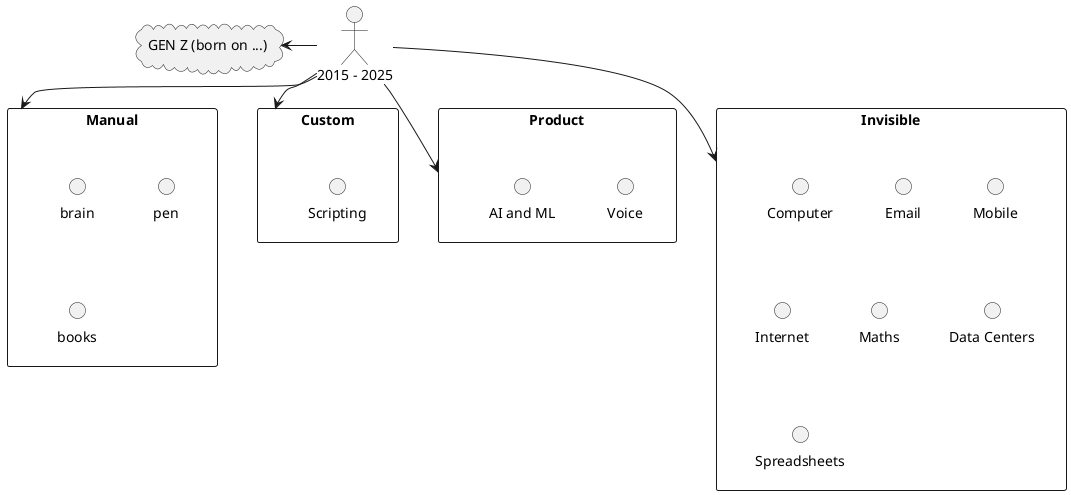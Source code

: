 @startuml

cloud "GEN Z (born on ...)" as date
actor "2015 - 2025" as GenZ

GenZ -l->  date

GenZ -d-> Manual
GenZ -d-> Custom
GenZ -d-> Product
GenZ -d-> Invisible

rectangle "Manual" {
    interface brain
    interface pen
    interface books
}

rectangle "Custom" {
    interface Scripting
}

rectangle "Product" {
        interface Voice
        interface "AI and ML"
        }

rectangle "Invisible" {
        interface Computer
        interface Email
        interface Mobile
        interface Internet
        interface Maths
        interface "Data Centers"
        interface "Spreadsheets"
}


@enduml

